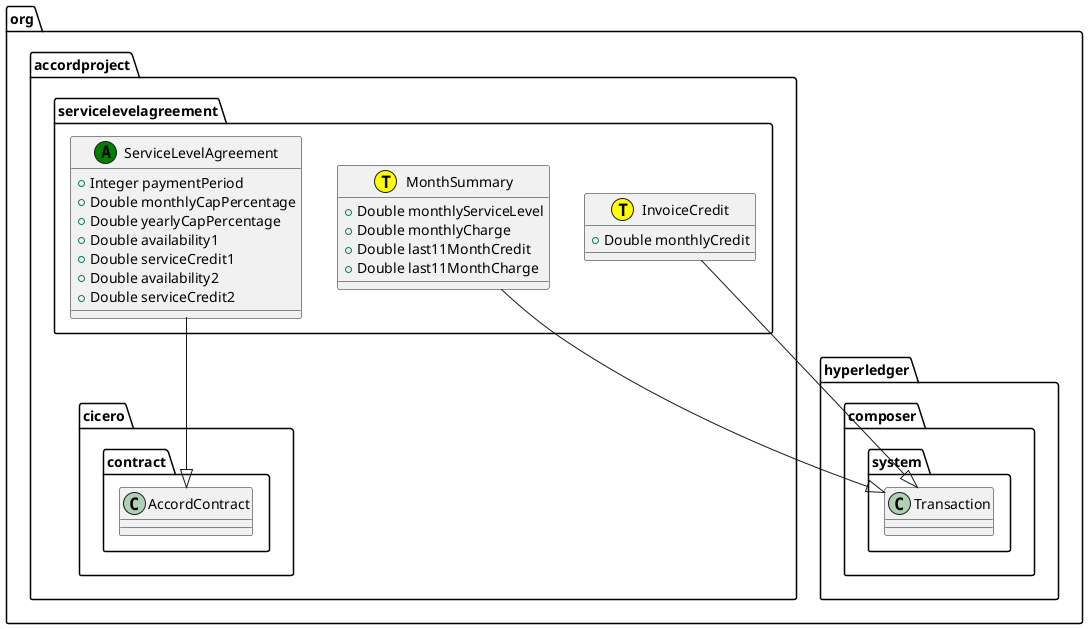 @startuml
class org.accordproject.servicelevelagreement.ServiceLevelAgreement << (A,green) >> {
   + Integer paymentPeriod
   + Double monthlyCapPercentage
   + Double yearlyCapPercentage
   + Double availability1
   + Double serviceCredit1
   + Double availability2
   + Double serviceCredit2
}
org.accordproject.servicelevelagreement.ServiceLevelAgreement --|> org.accordproject.cicero.contract.AccordContract
class org.accordproject.servicelevelagreement.MonthSummary << (T,yellow) >> {
   + Double monthlyServiceLevel
   + Double monthlyCharge
   + Double last11MonthCredit
   + Double last11MonthCharge
}
org.accordproject.servicelevelagreement.MonthSummary --|> org.hyperledger.composer.system.Transaction
class org.accordproject.servicelevelagreement.InvoiceCredit << (T,yellow) >> {
   + Double monthlyCredit
}
org.accordproject.servicelevelagreement.InvoiceCredit --|> org.hyperledger.composer.system.Transaction
@enduml
